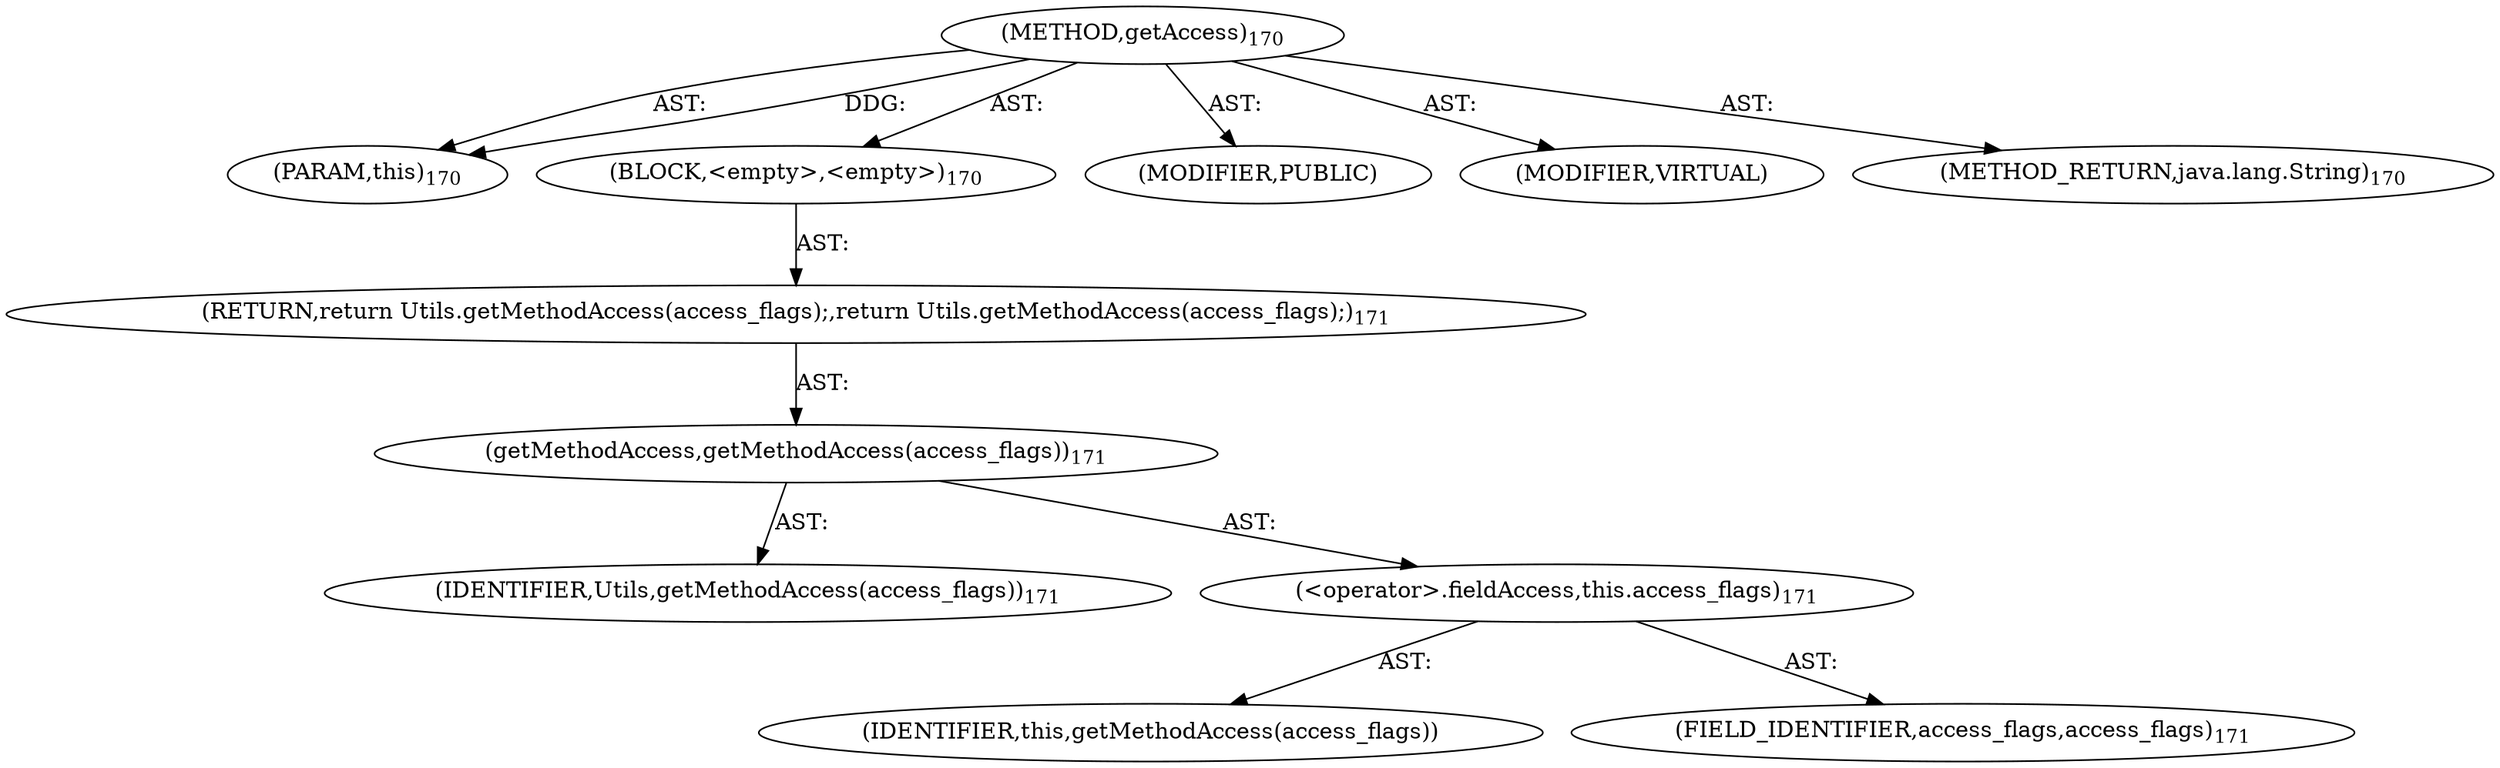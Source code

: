 digraph "getAccess" {  
"111669149707" [label = <(METHOD,getAccess)<SUB>170</SUB>> ]
"115964117008" [label = <(PARAM,this)<SUB>170</SUB>> ]
"25769803795" [label = <(BLOCK,&lt;empty&gt;,&lt;empty&gt;)<SUB>170</SUB>> ]
"146028888072" [label = <(RETURN,return Utils.getMethodAccess(access_flags);,return Utils.getMethodAccess(access_flags);)<SUB>171</SUB>> ]
"30064771165" [label = <(getMethodAccess,getMethodAccess(access_flags))<SUB>171</SUB>> ]
"68719476833" [label = <(IDENTIFIER,Utils,getMethodAccess(access_flags))<SUB>171</SUB>> ]
"30064771166" [label = <(&lt;operator&gt;.fieldAccess,this.access_flags)<SUB>171</SUB>> ]
"68719476834" [label = <(IDENTIFIER,this,getMethodAccess(access_flags))> ]
"55834574862" [label = <(FIELD_IDENTIFIER,access_flags,access_flags)<SUB>171</SUB>> ]
"133143986202" [label = <(MODIFIER,PUBLIC)> ]
"133143986203" [label = <(MODIFIER,VIRTUAL)> ]
"128849018891" [label = <(METHOD_RETURN,java.lang.String)<SUB>170</SUB>> ]
  "111669149707" -> "115964117008"  [ label = "AST: "] 
  "111669149707" -> "25769803795"  [ label = "AST: "] 
  "111669149707" -> "133143986202"  [ label = "AST: "] 
  "111669149707" -> "133143986203"  [ label = "AST: "] 
  "111669149707" -> "128849018891"  [ label = "AST: "] 
  "25769803795" -> "146028888072"  [ label = "AST: "] 
  "146028888072" -> "30064771165"  [ label = "AST: "] 
  "30064771165" -> "68719476833"  [ label = "AST: "] 
  "30064771165" -> "30064771166"  [ label = "AST: "] 
  "30064771166" -> "68719476834"  [ label = "AST: "] 
  "30064771166" -> "55834574862"  [ label = "AST: "] 
  "111669149707" -> "115964117008"  [ label = "DDG: "] 
}
